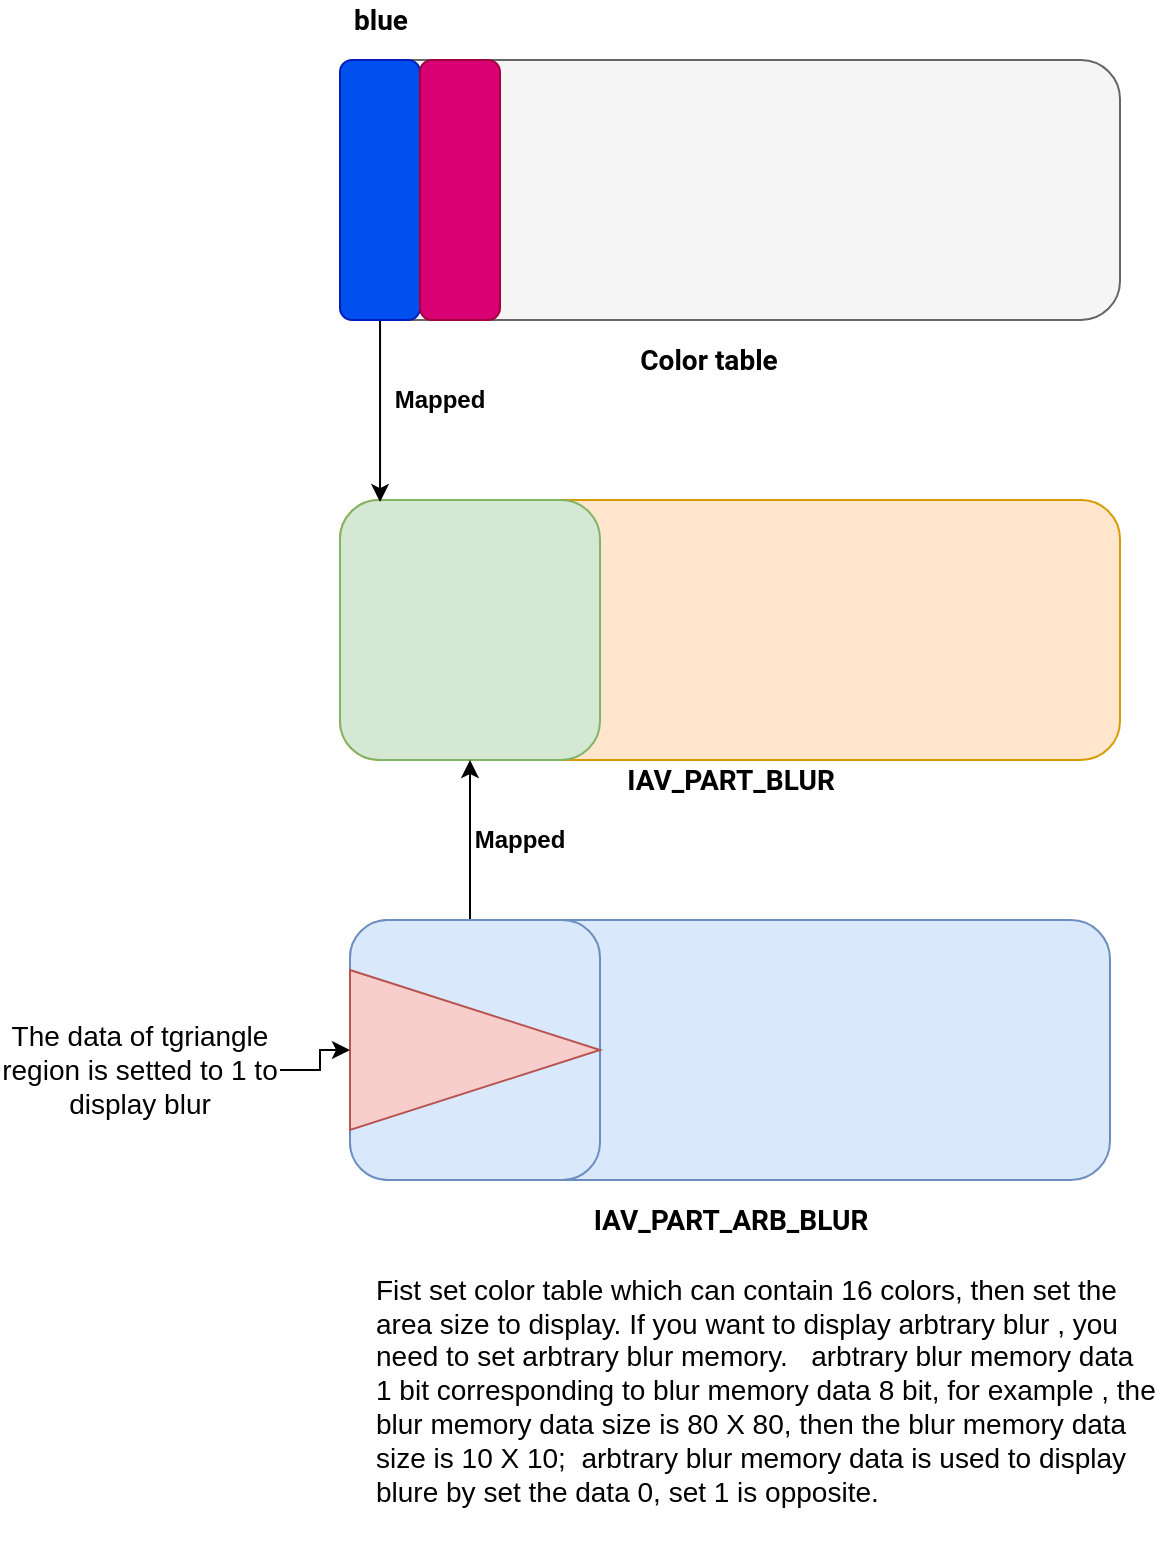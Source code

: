<mxfile version="14.7.6" type="github">
  <diagram id="AZEMbS8nSUuNRy1sVr3k" name="Page-1">
    <mxGraphModel dx="1422" dy="794" grid="1" gridSize="10" guides="1" tooltips="1" connect="1" arrows="1" fold="1" page="1" pageScale="1" pageWidth="827" pageHeight="1169" math="0" shadow="0">
      <root>
        <mxCell id="0" />
        <mxCell id="1" parent="0" />
        <mxCell id="sHkAEs4xwrB7Cxy2jHXL-2" value="" style="rounded=1;whiteSpace=wrap;html=1;fillColor=#ffe6cc;strokeColor=#d79b00;" vertex="1" parent="1">
          <mxGeometry x="200" y="290" width="390" height="130" as="geometry" />
        </mxCell>
        <mxCell id="sHkAEs4xwrB7Cxy2jHXL-4" value="" style="rounded=1;whiteSpace=wrap;html=1;fillColor=#dae8fc;strokeColor=#6c8ebf;" vertex="1" parent="1">
          <mxGeometry x="205" y="500" width="380" height="130" as="geometry" />
        </mxCell>
        <mxCell id="sHkAEs4xwrB7Cxy2jHXL-6" value="&lt;b style=&quot;font-family: &amp;#34;roboto&amp;#34; , sans-serif ; font-size: 14px ; text-align: left ; background-color: rgb(255 , 255 , 255)&quot;&gt;IAV_PART_BLUR&lt;/b&gt;" style="text;html=1;strokeColor=none;fillColor=none;align=center;verticalAlign=middle;whiteSpace=wrap;rounded=0;" vertex="1" parent="1">
          <mxGeometry x="280.5" y="420" width="229" height="20" as="geometry" />
        </mxCell>
        <mxCell id="sHkAEs4xwrB7Cxy2jHXL-8" value="&lt;b style=&quot;font-family: &amp;#34;roboto&amp;#34; , sans-serif ; font-size: 14px ; text-align: left ; background-color: rgb(255 , 255 , 255)&quot;&gt;IAV_PART_ARB_BLUR&lt;/b&gt;" style="text;html=1;strokeColor=none;fillColor=none;align=center;verticalAlign=middle;whiteSpace=wrap;rounded=0;" vertex="1" parent="1">
          <mxGeometry x="280.5" y="640" width="229" height="20" as="geometry" />
        </mxCell>
        <mxCell id="sHkAEs4xwrB7Cxy2jHXL-10" value="" style="rounded=1;whiteSpace=wrap;html=1;fillColor=#d5e8d4;strokeColor=#82b366;" vertex="1" parent="1">
          <mxGeometry x="200" y="290" width="130" height="130" as="geometry" />
        </mxCell>
        <mxCell id="sHkAEs4xwrB7Cxy2jHXL-13" style="edgeStyle=orthogonalEdgeStyle;rounded=0;orthogonalLoop=1;jettySize=auto;html=1;exitX=0.5;exitY=0;exitDx=0;exitDy=0;entryX=0.5;entryY=1;entryDx=0;entryDy=0;" edge="1" parent="1" source="sHkAEs4xwrB7Cxy2jHXL-12" target="sHkAEs4xwrB7Cxy2jHXL-10">
          <mxGeometry relative="1" as="geometry">
            <Array as="points">
              <mxPoint x="265" y="470" />
              <mxPoint x="265" y="470" />
            </Array>
          </mxGeometry>
        </mxCell>
        <mxCell id="sHkAEs4xwrB7Cxy2jHXL-12" value="" style="rounded=1;whiteSpace=wrap;html=1;fillColor=#dae8fc;strokeColor=#6c8ebf;" vertex="1" parent="1">
          <mxGeometry x="205" y="500" width="125" height="130" as="geometry" />
        </mxCell>
        <mxCell id="sHkAEs4xwrB7Cxy2jHXL-9" value="" style="triangle;whiteSpace=wrap;html=1;fillColor=#f8cecc;strokeColor=#b85450;" vertex="1" parent="1">
          <mxGeometry x="205" y="525" width="125" height="80" as="geometry" />
        </mxCell>
        <mxCell id="sHkAEs4xwrB7Cxy2jHXL-17" value="&lt;font style=&quot;font-size: 12px&quot;&gt;&lt;b&gt;Mapped&lt;/b&gt;&lt;/font&gt;" style="text;html=1;strokeColor=none;fillColor=none;align=center;verticalAlign=middle;whiteSpace=wrap;rounded=0;" vertex="1" parent="1">
          <mxGeometry x="270" y="450" width="40" height="20" as="geometry" />
        </mxCell>
        <mxCell id="sHkAEs4xwrB7Cxy2jHXL-22" value="" style="rounded=1;whiteSpace=wrap;html=1;fillColor=#f5f5f5;strokeColor=#666666;fontColor=#333333;" vertex="1" parent="1">
          <mxGeometry x="200" y="70" width="390" height="130" as="geometry" />
        </mxCell>
        <mxCell id="sHkAEs4xwrB7Cxy2jHXL-23" value="&lt;b style=&quot;font-family: &amp;#34;roboto&amp;#34; , sans-serif ; font-size: 14px ; text-align: left ; background-color: rgb(255 , 255 , 255)&quot;&gt;Color table&lt;/b&gt;" style="text;html=1;strokeColor=none;fillColor=none;align=center;verticalAlign=middle;whiteSpace=wrap;rounded=0;" vertex="1" parent="1">
          <mxGeometry x="270" y="210" width="229" height="20" as="geometry" />
        </mxCell>
        <mxCell id="sHkAEs4xwrB7Cxy2jHXL-26" style="edgeStyle=orthogonalEdgeStyle;rounded=0;orthogonalLoop=1;jettySize=auto;html=1;entryX=0.154;entryY=0.008;entryDx=0;entryDy=0;entryPerimeter=0;" edge="1" parent="1" source="sHkAEs4xwrB7Cxy2jHXL-24" target="sHkAEs4xwrB7Cxy2jHXL-10">
          <mxGeometry relative="1" as="geometry" />
        </mxCell>
        <mxCell id="sHkAEs4xwrB7Cxy2jHXL-24" value="" style="rounded=1;whiteSpace=wrap;html=1;fillColor=#0050ef;strokeColor=#001DBC;fontColor=#ffffff;" vertex="1" parent="1">
          <mxGeometry x="200" y="70" width="40" height="130" as="geometry" />
        </mxCell>
        <mxCell id="sHkAEs4xwrB7Cxy2jHXL-25" value="&lt;b style=&quot;font-family: &amp;#34;roboto&amp;#34; , sans-serif ; font-size: 14px ; text-align: left ; background-color: rgb(255 , 255 , 255)&quot;&gt;blue&lt;/b&gt;" style="text;html=1;strokeColor=none;fillColor=none;align=center;verticalAlign=middle;whiteSpace=wrap;rounded=0;" vertex="1" parent="1">
          <mxGeometry x="105.5" y="40" width="229" height="20" as="geometry" />
        </mxCell>
        <mxCell id="sHkAEs4xwrB7Cxy2jHXL-27" value="&lt;font style=&quot;font-size: 12px&quot;&gt;&lt;b&gt;Mapped&lt;/b&gt;&lt;/font&gt;" style="text;html=1;strokeColor=none;fillColor=none;align=center;verticalAlign=middle;whiteSpace=wrap;rounded=0;" vertex="1" parent="1">
          <mxGeometry x="230" y="230" width="40" height="20" as="geometry" />
        </mxCell>
        <mxCell id="sHkAEs4xwrB7Cxy2jHXL-28" value="" style="rounded=1;whiteSpace=wrap;html=1;fillColor=#d80073;strokeColor=#A50040;fontColor=#ffffff;" vertex="1" parent="1">
          <mxGeometry x="240" y="70" width="40" height="130" as="geometry" />
        </mxCell>
        <mxCell id="sHkAEs4xwrB7Cxy2jHXL-29" value="&lt;font style=&quot;font-size: 14px&quot;&gt;Fist set color table which can contain 16 colors, then set the area size to display. If you want to display arbtrary blur , you need to set arbtrary blur memory.&amp;nbsp;&amp;nbsp;&amp;nbsp;arbtrary blur memory data&amp;nbsp; 1 bit corresponding to blur memory data 8 bit, for example , the blur memory data&amp;nbsp;size is 80 X 80, then the blur memory data size is 10 X 10;&amp;nbsp; arbtrary blur memory data is used to display blure by set the data 0, set 1 is opposite.&lt;/font&gt;" style="text;html=1;strokeColor=none;fillColor=none;align=left;verticalAlign=middle;whiteSpace=wrap;rounded=0;" vertex="1" parent="1">
          <mxGeometry x="216" y="660" width="395" height="150" as="geometry" />
        </mxCell>
        <mxCell id="sHkAEs4xwrB7Cxy2jHXL-31" style="edgeStyle=orthogonalEdgeStyle;rounded=0;orthogonalLoop=1;jettySize=auto;html=1;" edge="1" parent="1" source="sHkAEs4xwrB7Cxy2jHXL-30" target="sHkAEs4xwrB7Cxy2jHXL-9">
          <mxGeometry relative="1" as="geometry" />
        </mxCell>
        <mxCell id="sHkAEs4xwrB7Cxy2jHXL-30" value="&lt;font style=&quot;font-size: 14px&quot;&gt;The data of tgriangle region is setted to 1 to display blur&lt;/font&gt;" style="text;html=1;strokeColor=none;fillColor=none;align=center;verticalAlign=middle;whiteSpace=wrap;rounded=0;" vertex="1" parent="1">
          <mxGeometry x="30" y="565" width="140" height="20" as="geometry" />
        </mxCell>
      </root>
    </mxGraphModel>
  </diagram>
</mxfile>
